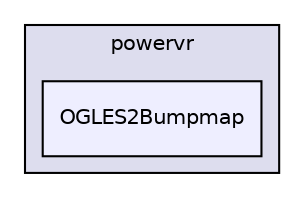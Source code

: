 digraph "PVR/SDK_3.4/Examples/Intermediate/Bumpmap/OGLES2/Build/Android/src/com/powervr/OGLES2Bumpmap" {
  compound=true
  node [ fontsize="10", fontname="Helvetica"];
  edge [ labelfontsize="10", labelfontname="Helvetica"];
  subgraph clusterdir_70433485dc8b395c49a425e93081a990 {
    graph [ bgcolor="#ddddee", pencolor="black", label="powervr" fontname="Helvetica", fontsize="10", URL="dir_70433485dc8b395c49a425e93081a990.html"]
  dir_c8e14e05baa812d3306ae5106b2b200e [shape=box, label="OGLES2Bumpmap", style="filled", fillcolor="#eeeeff", pencolor="black", URL="dir_c8e14e05baa812d3306ae5106b2b200e.html"];
  }
}
